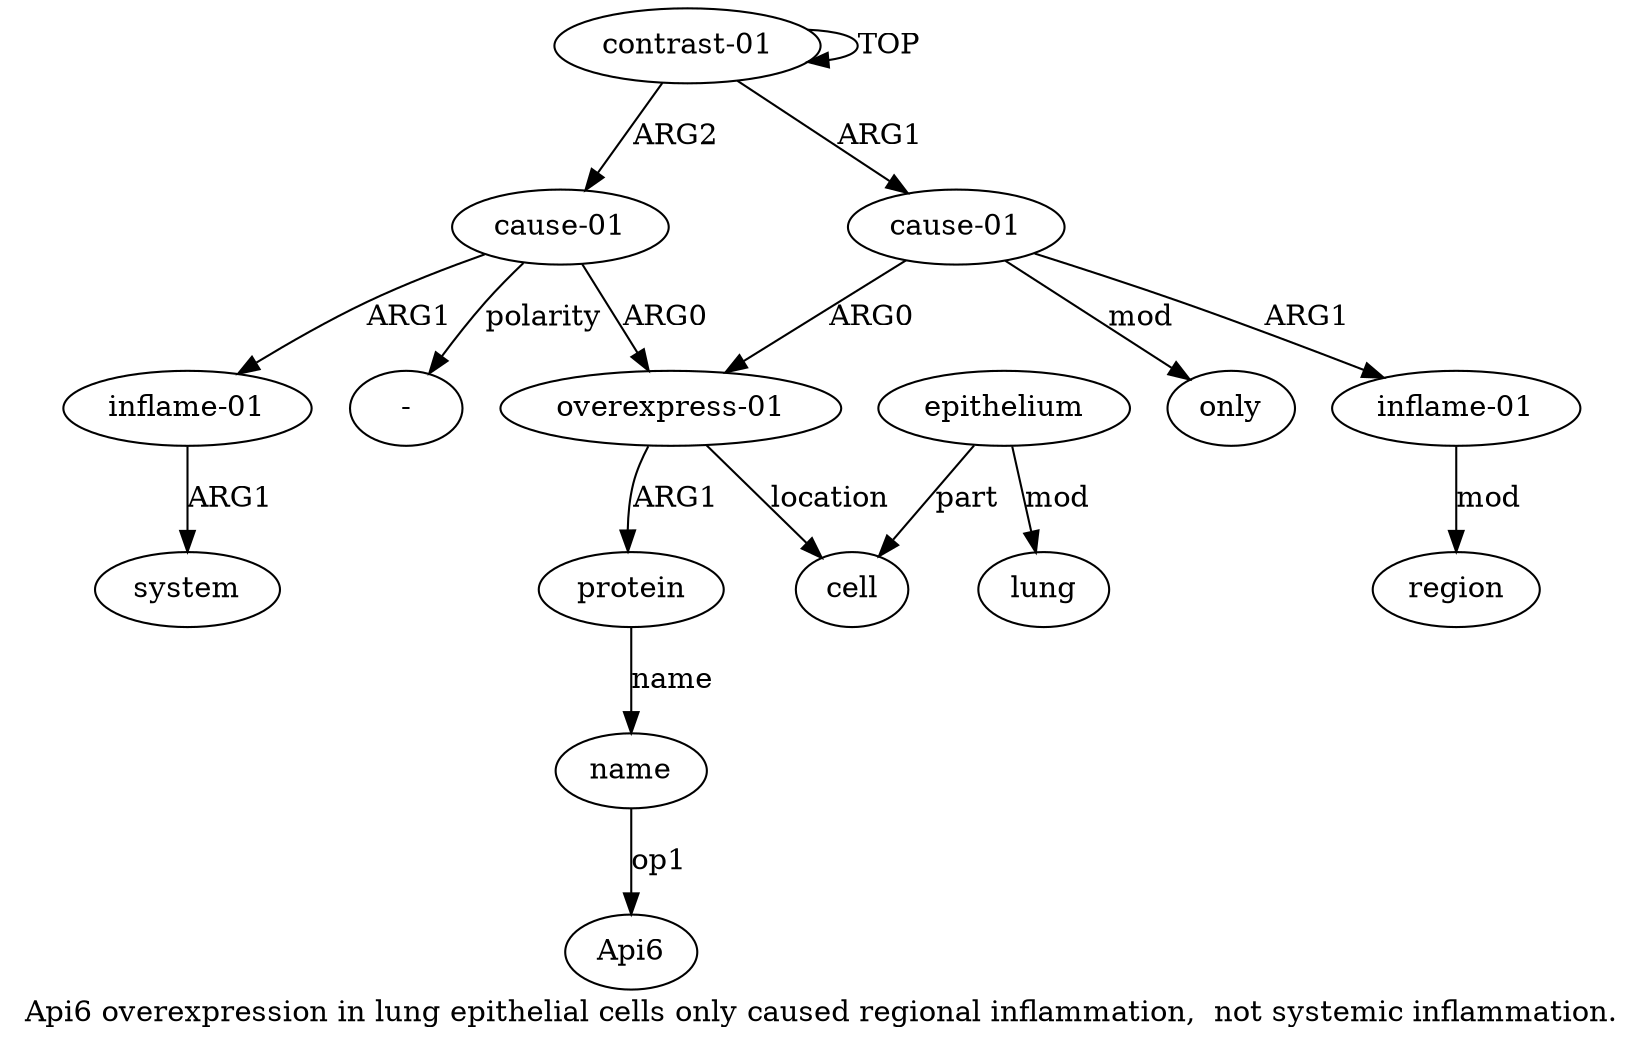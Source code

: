 digraph  {
	graph [label="Api6 overexpression in lung epithelial cells only caused regional inflammation,  not systemic inflammation."];
	node [label="\N"];
	a11	 [color=black,
		gold_ind=11,
		gold_label="cause-01",
		label="cause-01",
		test_ind=11,
		test_label="cause-01"];
	a12	 [color=black,
		gold_ind=12,
		gold_label="inflame-01",
		label="inflame-01",
		test_ind=12,
		test_label="inflame-01"];
	a11 -> a12 [key=0,
	color=black,
	gold_label=ARG1,
	label=ARG1,
	test_label=ARG1];
"a11 -" [color=black,
	gold_ind=-1,
	gold_label="-",
	label="-",
	test_ind=-1,
	test_label="-"];
a11 -> "a11 -" [key=0,
color=black,
gold_label=polarity,
label=polarity,
test_label=polarity];
a2 [color=black,
gold_ind=2,
gold_label="overexpress-01",
label="overexpress-01",
test_ind=2,
test_label="overexpress-01"];
a11 -> a2 [key=0,
color=black,
gold_label=ARG0,
label=ARG0,
test_label=ARG0];
a10 [color=black,
gold_ind=10,
gold_label=only,
label=only,
test_ind=10,
test_label=only];
a13 [color=black,
gold_ind=13,
gold_label=system,
label=system,
test_ind=13,
test_label=system];
a12 -> a13 [key=0,
color=black,
gold_label=ARG1,
label=ARG1,
test_label=ARG1];
"a4 Api6" [color=black,
gold_ind=-1,
gold_label=Api6,
label=Api6,
test_ind=-1,
test_label=Api6];
a1 [color=black,
gold_ind=1,
gold_label="cause-01",
label="cause-01",
test_ind=1,
test_label="cause-01"];
a1 -> a10 [key=0,
color=black,
gold_label=mod,
label=mod,
test_label=mod];
a1 -> a2 [key=0,
color=black,
gold_label=ARG0,
label=ARG0,
test_label=ARG0];
a8 [color=black,
gold_ind=8,
gold_label="inflame-01",
label="inflame-01",
test_ind=8,
test_label="inflame-01"];
a1 -> a8 [key=0,
color=black,
gold_label=ARG1,
label=ARG1,
test_label=ARG1];
a0 [color=black,
gold_ind=0,
gold_label="contrast-01",
label="contrast-01",
test_ind=0,
test_label="contrast-01"];
a0 -> a11 [key=0,
color=black,
gold_label=ARG2,
label=ARG2,
test_label=ARG2];
a0 -> a1 [key=0,
color=black,
gold_label=ARG1,
label=ARG1,
test_label=ARG1];
a0 -> a0 [key=0,
color=black,
gold_label=TOP,
label=TOP,
test_label=TOP];
a3 [color=black,
gold_ind=3,
gold_label=protein,
label=protein,
test_ind=3,
test_label=protein];
a4 [color=black,
gold_ind=4,
gold_label=name,
label=name,
test_ind=4,
test_label=name];
a3 -> a4 [key=0,
color=black,
gold_label=name,
label=name,
test_label=name];
a2 -> a3 [key=0,
color=black,
gold_label=ARG1,
label=ARG1,
test_label=ARG1];
a5 [color=black,
gold_ind=5,
gold_label=cell,
label=cell,
test_ind=5,
test_label=cell];
a2 -> a5 [key=0,
color=black,
gold_label=location,
label=location,
test_label=location];
a4 -> "a4 Api6" [key=0,
color=black,
gold_label=op1,
label=op1,
test_label=op1];
a7 [color=black,
gold_ind=7,
gold_label=lung,
label=lung,
test_ind=7,
test_label=lung];
a6 [color=black,
gold_ind=6,
gold_label=epithelium,
label=epithelium,
test_ind=6,
test_label=epithelium];
a6 -> a5 [key=0,
color=black,
gold_label=part,
label=part,
test_label=part];
a6 -> a7 [key=0,
color=black,
gold_label=mod,
label=mod,
test_label=mod];
a9 [color=black,
gold_ind=9,
gold_label=region,
label=region,
test_ind=9,
test_label=region];
a8 -> a9 [key=0,
color=black,
gold_label=mod,
label=mod,
test_label=mod];
}
